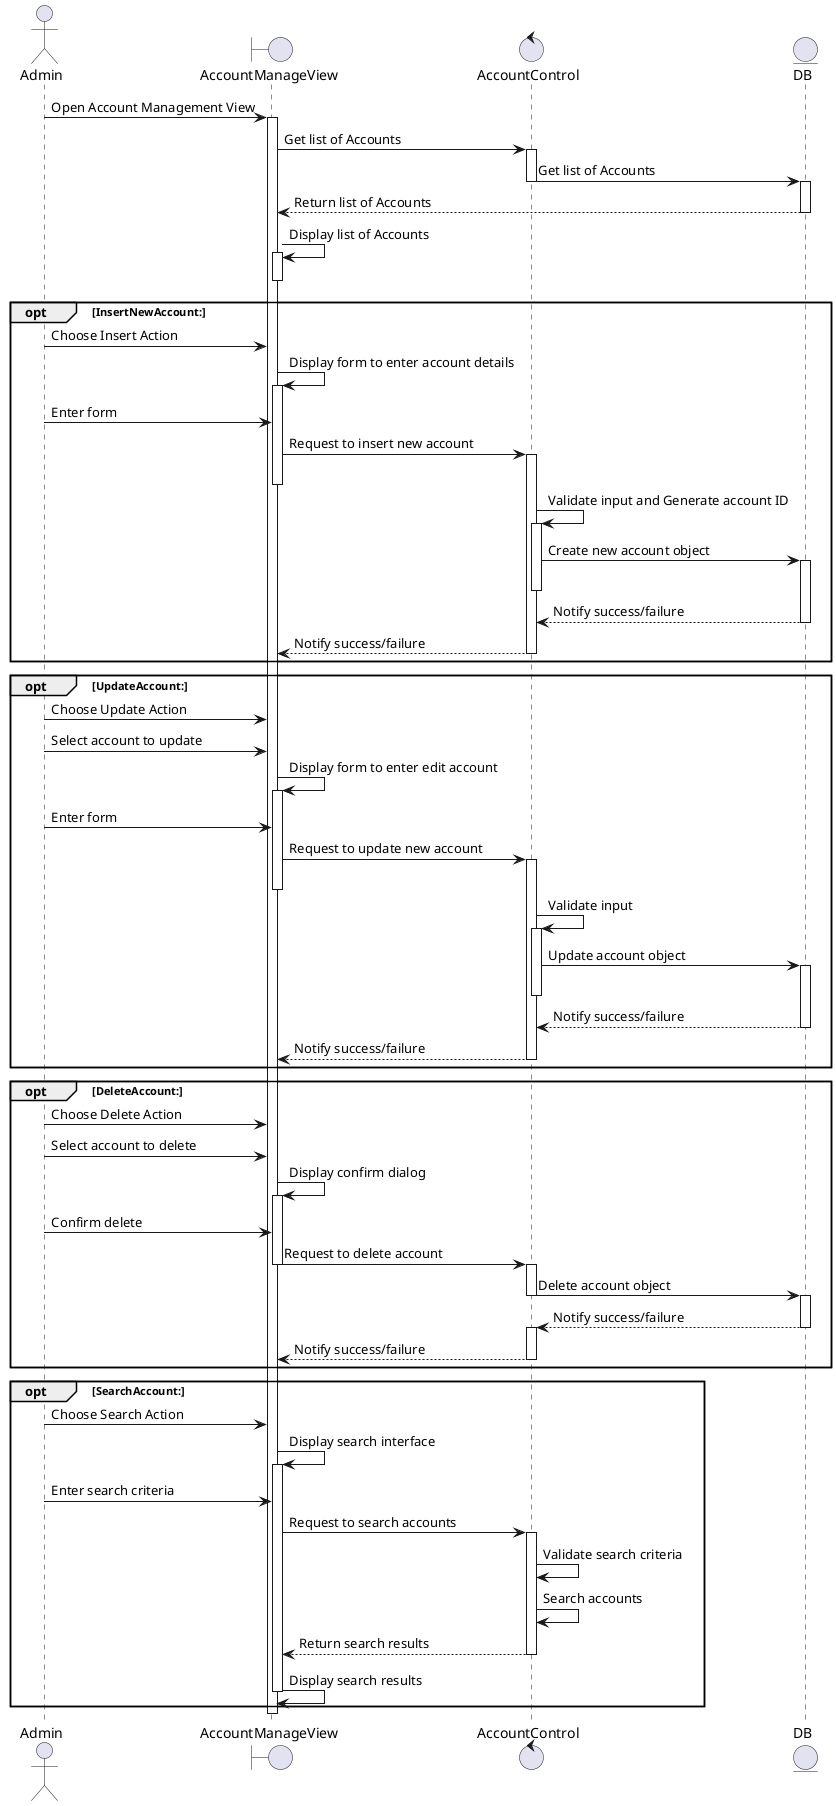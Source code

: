 @startuml 
actor Admin 
boundary AccountManageView 
control AccountControl
entity DB 

Admin -> AccountManageView: Open Account Management View
activate AccountManageView 
AccountManageView -> AccountControl : Get list of Accounts
activate AccountControl 
AccountControl -> DB: Get list of Accounts
deactivate AccountControl
activate DB
DB --> AccountManageView: Return list of Accounts
deactivate DB
AccountManageView -> AccountManageView: Display list of Accounts
activate AccountManageView 
deactivate AccountManageView 

opt InsertNewAccount:
    Admin -> AccountManageView: Choose Insert Action
    AccountManageView -> AccountManageView: Display form to enter account details
    activate AccountManageView
    Admin-> AccountManageView : Enter form
    AccountManageView -> AccountControl: Request to insert new account
    activate AccountControl    
    deactivate AccountManageView
    AccountControl -> AccountControl: Validate input and Generate account ID
    activate AccountControl
    AccountControl -> DB: Create new account object
    activate DB
    deactivate AccountControl
    DB--> AccountControl : Notify success/failure
    deactivate DB
    AccountControl --> AccountManageView: Notify success/failure
    deactivate AccountControl
end   

opt UpdateAccount:
    Admin -> AccountManageView: Choose Update Action
    Admin -> AccountManageView: Select account to update
    AccountManageView -> AccountManageView: Display form to enter edit account
    activate AccountManageView
    Admin-> AccountManageView : Enter form
    AccountManageView -> AccountControl: Request to update new account
    activate AccountControl    
    deactivate AccountManageView
    AccountControl -> AccountControl: Validate input
    activate AccountControl
    AccountControl -> DB: Update account object
    activate DB
    deactivate AccountControl
    DB--> AccountControl : Notify success/failure
    deactivate DB
    AccountControl --> AccountManageView: Notify success/failure
    deactivate AccountControl
end  

opt DeleteAccount:
    Admin -> AccountManageView: Choose Delete Action
    Admin -> AccountManageView: Select account to delete
    AccountManageView -> AccountManageView: Display confirm dialog
    activate AccountManageView
    Admin -> AccountManageView: Confirm delete
    
    AccountManageView -> AccountControl: Request to delete account
    deactivate AccountManageView
    activate AccountControl    

    AccountControl -> DB: Delete account object
    deactivate AccountControl
    activate DB
    DB--> AccountControl : Notify success/failure
    deactivate DB
    activate AccountControl
    AccountControl --> AccountManageView: Notify success/failure
    deactivate AccountControl
end  

opt SearchAccount:
    Admin -> AccountManageView: Choose Search Action
    AccountManageView -> AccountManageView: Display search interface
    activate AccountManageView 
    Admin -> AccountManageView: Enter search criteria
    AccountManageView -> AccountControl: Request to search accounts
    activate AccountControl
    AccountControl -> AccountControl: Validate search criteria
    AccountControl -> AccountControl: Search accounts
    AccountControl --> AccountManageView: Return search results
    deactivate AccountControl
    AccountManageView -> AccountManageView: Display search results
    deactivate AccountManageView 
end
   deactivate AccountManageView 
@enduml